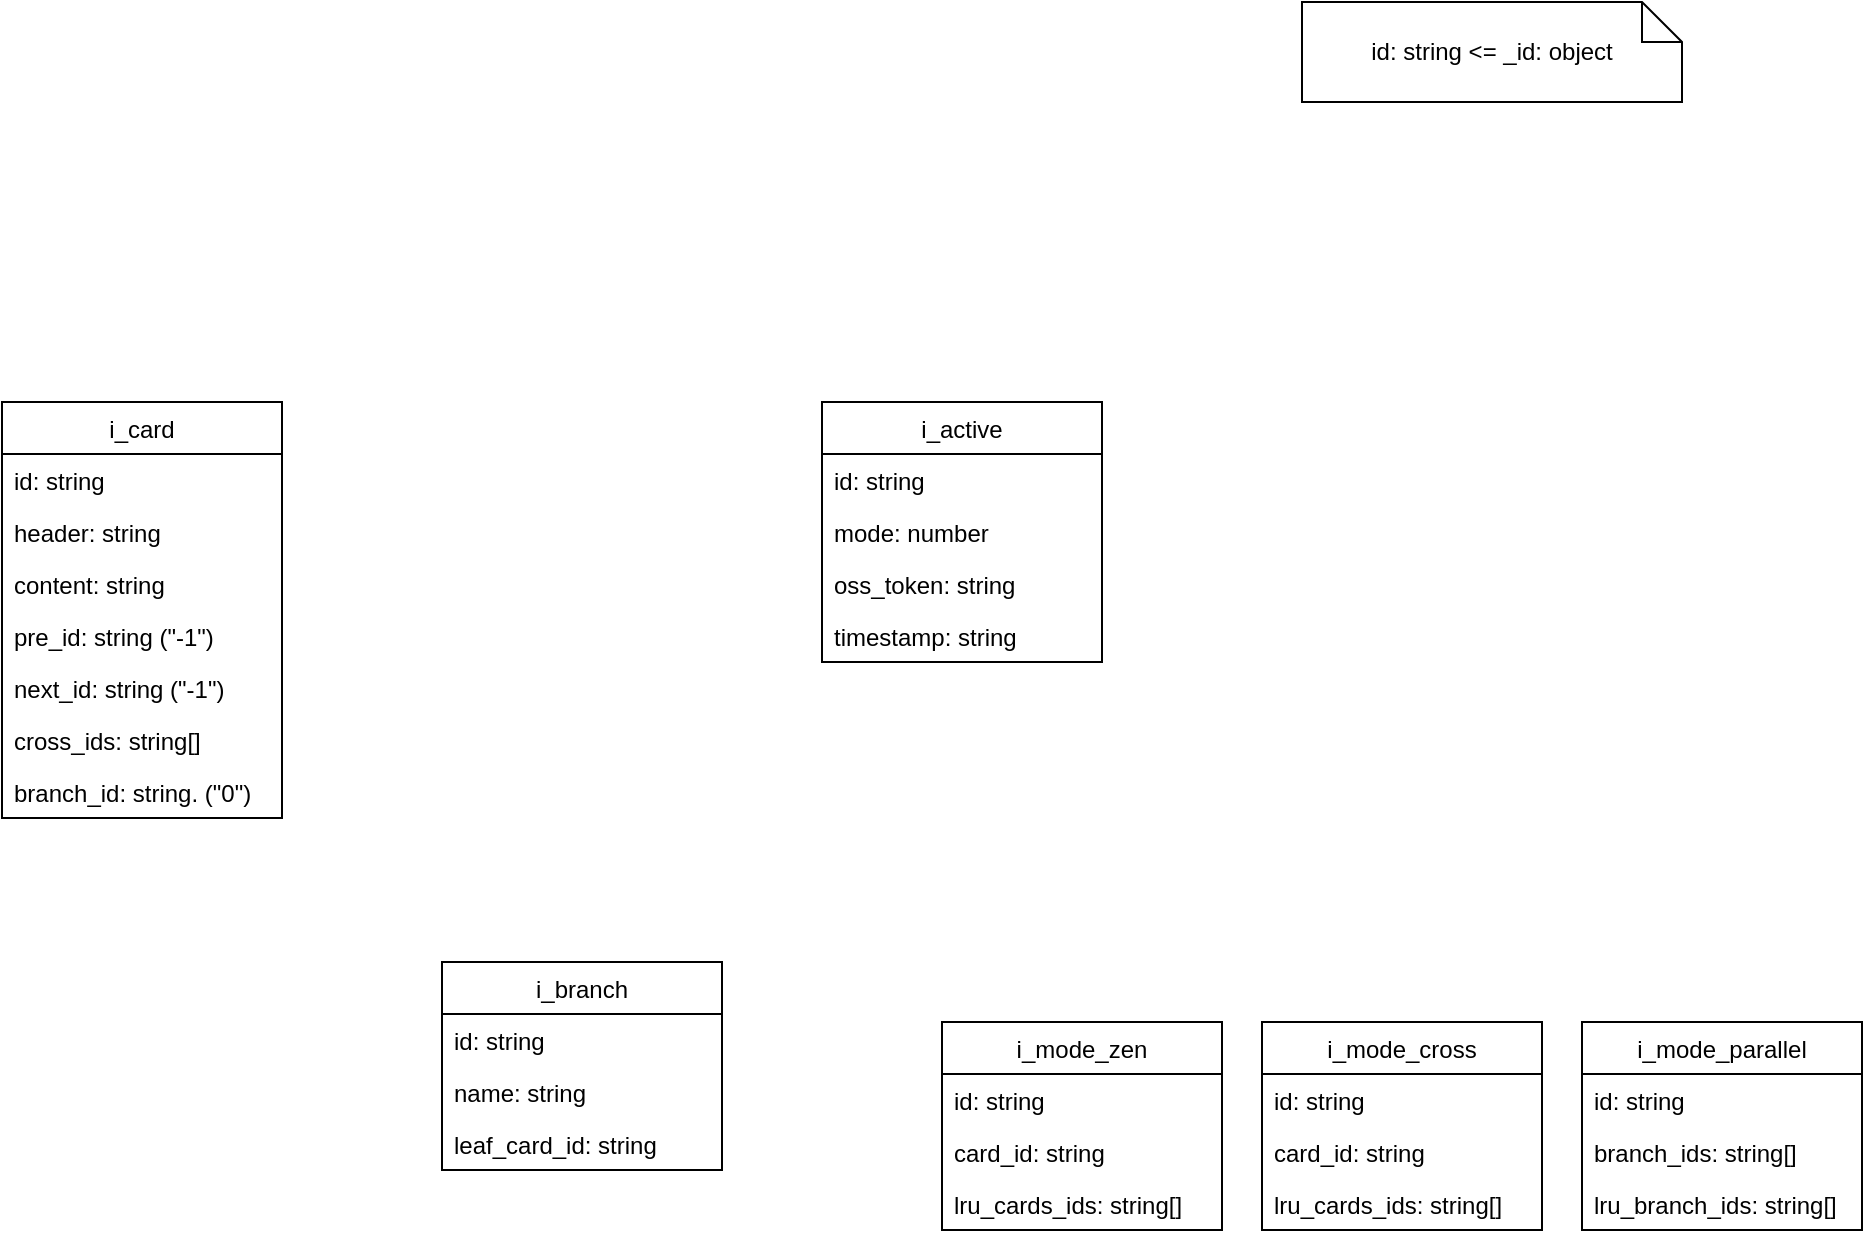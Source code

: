<mxfile version="20.1.4" type="github">
  <diagram id="brHRNUib6-N7Qcv4r5lc" name="第 1 页">
    <mxGraphModel dx="1298" dy="841" grid="1" gridSize="10" guides="1" tooltips="1" connect="1" arrows="1" fold="1" page="1" pageScale="1" pageWidth="827" pageHeight="1169" math="0" shadow="0">
      <root>
        <mxCell id="0" />
        <mxCell id="1" parent="0" />
        <mxCell id="I4OgpB5fA8a0hFI-P7JZ-1" value="i_card" style="swimlane;fontStyle=0;childLayout=stackLayout;horizontal=1;startSize=26;fillColor=none;horizontalStack=0;resizeParent=1;resizeParentMax=0;resizeLast=0;collapsible=1;marginBottom=0;" vertex="1" parent="1">
          <mxGeometry x="340" y="380" width="140" height="208" as="geometry" />
        </mxCell>
        <mxCell id="I4OgpB5fA8a0hFI-P7JZ-3" value="id: string" style="text;strokeColor=none;fillColor=none;align=left;verticalAlign=top;spacingLeft=4;spacingRight=4;overflow=hidden;rotatable=0;points=[[0,0.5],[1,0.5]];portConstraint=eastwest;" vertex="1" parent="I4OgpB5fA8a0hFI-P7JZ-1">
          <mxGeometry y="26" width="140" height="26" as="geometry" />
        </mxCell>
        <mxCell id="I4OgpB5fA8a0hFI-P7JZ-4" value="header: string" style="text;strokeColor=none;fillColor=none;align=left;verticalAlign=top;spacingLeft=4;spacingRight=4;overflow=hidden;rotatable=0;points=[[0,0.5],[1,0.5]];portConstraint=eastwest;" vertex="1" parent="I4OgpB5fA8a0hFI-P7JZ-1">
          <mxGeometry y="52" width="140" height="26" as="geometry" />
        </mxCell>
        <mxCell id="I4OgpB5fA8a0hFI-P7JZ-6" value="content: string" style="text;strokeColor=none;fillColor=none;align=left;verticalAlign=top;spacingLeft=4;spacingRight=4;overflow=hidden;rotatable=0;points=[[0,0.5],[1,0.5]];portConstraint=eastwest;" vertex="1" parent="I4OgpB5fA8a0hFI-P7JZ-1">
          <mxGeometry y="78" width="140" height="26" as="geometry" />
        </mxCell>
        <mxCell id="I4OgpB5fA8a0hFI-P7JZ-7" value="pre_id: string (&quot;-1&quot;)" style="text;strokeColor=none;fillColor=none;align=left;verticalAlign=top;spacingLeft=4;spacingRight=4;overflow=hidden;rotatable=0;points=[[0,0.5],[1,0.5]];portConstraint=eastwest;" vertex="1" parent="I4OgpB5fA8a0hFI-P7JZ-1">
          <mxGeometry y="104" width="140" height="26" as="geometry" />
        </mxCell>
        <mxCell id="I4OgpB5fA8a0hFI-P7JZ-8" value="next_id: string (&quot;-1&quot;)" style="text;strokeColor=none;fillColor=none;align=left;verticalAlign=top;spacingLeft=4;spacingRight=4;overflow=hidden;rotatable=0;points=[[0,0.5],[1,0.5]];portConstraint=eastwest;" vertex="1" parent="I4OgpB5fA8a0hFI-P7JZ-1">
          <mxGeometry y="130" width="140" height="26" as="geometry" />
        </mxCell>
        <mxCell id="I4OgpB5fA8a0hFI-P7JZ-9" value="cross_ids: string[]" style="text;strokeColor=none;fillColor=none;align=left;verticalAlign=top;spacingLeft=4;spacingRight=4;overflow=hidden;rotatable=0;points=[[0,0.5],[1,0.5]];portConstraint=eastwest;" vertex="1" parent="I4OgpB5fA8a0hFI-P7JZ-1">
          <mxGeometry y="156" width="140" height="26" as="geometry" />
        </mxCell>
        <mxCell id="I4OgpB5fA8a0hFI-P7JZ-10" value="branch_id: string. (&quot;0&quot;)" style="text;strokeColor=none;fillColor=none;align=left;verticalAlign=top;spacingLeft=4;spacingRight=4;overflow=hidden;rotatable=0;points=[[0,0.5],[1,0.5]];portConstraint=eastwest;" vertex="1" parent="I4OgpB5fA8a0hFI-P7JZ-1">
          <mxGeometry y="182" width="140" height="26" as="geometry" />
        </mxCell>
        <mxCell id="I4OgpB5fA8a0hFI-P7JZ-12" value="i_branch" style="swimlane;fontStyle=0;childLayout=stackLayout;horizontal=1;startSize=26;fillColor=none;horizontalStack=0;resizeParent=1;resizeParentMax=0;resizeLast=0;collapsible=1;marginBottom=0;" vertex="1" parent="1">
          <mxGeometry x="560" y="660" width="140" height="104" as="geometry" />
        </mxCell>
        <mxCell id="I4OgpB5fA8a0hFI-P7JZ-14" value="id: string" style="text;strokeColor=none;fillColor=none;align=left;verticalAlign=top;spacingLeft=4;spacingRight=4;overflow=hidden;rotatable=0;points=[[0,0.5],[1,0.5]];portConstraint=eastwest;" vertex="1" parent="I4OgpB5fA8a0hFI-P7JZ-12">
          <mxGeometry y="26" width="140" height="26" as="geometry" />
        </mxCell>
        <mxCell id="I4OgpB5fA8a0hFI-P7JZ-15" value="name: string" style="text;strokeColor=none;fillColor=none;align=left;verticalAlign=top;spacingLeft=4;spacingRight=4;overflow=hidden;rotatable=0;points=[[0,0.5],[1,0.5]];portConstraint=eastwest;" vertex="1" parent="I4OgpB5fA8a0hFI-P7JZ-12">
          <mxGeometry y="52" width="140" height="26" as="geometry" />
        </mxCell>
        <mxCell id="I4OgpB5fA8a0hFI-P7JZ-16" value="leaf_card_id: string" style="text;strokeColor=none;fillColor=none;align=left;verticalAlign=top;spacingLeft=4;spacingRight=4;overflow=hidden;rotatable=0;points=[[0,0.5],[1,0.5]];portConstraint=eastwest;" vertex="1" parent="I4OgpB5fA8a0hFI-P7JZ-12">
          <mxGeometry y="78" width="140" height="26" as="geometry" />
        </mxCell>
        <mxCell id="I4OgpB5fA8a0hFI-P7JZ-17" value="i_active" style="swimlane;fontStyle=0;childLayout=stackLayout;horizontal=1;startSize=26;fillColor=none;horizontalStack=0;resizeParent=1;resizeParentMax=0;resizeLast=0;collapsible=1;marginBottom=0;" vertex="1" parent="1">
          <mxGeometry x="750" y="380" width="140" height="130" as="geometry" />
        </mxCell>
        <mxCell id="I4OgpB5fA8a0hFI-P7JZ-19" value="id: string" style="text;strokeColor=none;fillColor=none;align=left;verticalAlign=top;spacingLeft=4;spacingRight=4;overflow=hidden;rotatable=0;points=[[0,0.5],[1,0.5]];portConstraint=eastwest;" vertex="1" parent="I4OgpB5fA8a0hFI-P7JZ-17">
          <mxGeometry y="26" width="140" height="26" as="geometry" />
        </mxCell>
        <mxCell id="I4OgpB5fA8a0hFI-P7JZ-20" value="mode: number" style="text;strokeColor=none;fillColor=none;align=left;verticalAlign=top;spacingLeft=4;spacingRight=4;overflow=hidden;rotatable=0;points=[[0,0.5],[1,0.5]];portConstraint=eastwest;" vertex="1" parent="I4OgpB5fA8a0hFI-P7JZ-17">
          <mxGeometry y="52" width="140" height="26" as="geometry" />
        </mxCell>
        <mxCell id="I4OgpB5fA8a0hFI-P7JZ-26" value="oss_token: string" style="text;strokeColor=none;fillColor=none;align=left;verticalAlign=top;spacingLeft=4;spacingRight=4;overflow=hidden;rotatable=0;points=[[0,0.5],[1,0.5]];portConstraint=eastwest;" vertex="1" parent="I4OgpB5fA8a0hFI-P7JZ-17">
          <mxGeometry y="78" width="140" height="26" as="geometry" />
        </mxCell>
        <mxCell id="I4OgpB5fA8a0hFI-P7JZ-27" value="timestamp: string" style="text;strokeColor=none;fillColor=none;align=left;verticalAlign=top;spacingLeft=4;spacingRight=4;overflow=hidden;rotatable=0;points=[[0,0.5],[1,0.5]];portConstraint=eastwest;" vertex="1" parent="I4OgpB5fA8a0hFI-P7JZ-17">
          <mxGeometry y="104" width="140" height="26" as="geometry" />
        </mxCell>
        <mxCell id="I4OgpB5fA8a0hFI-P7JZ-21" value="i_mode_zen" style="swimlane;fontStyle=0;childLayout=stackLayout;horizontal=1;startSize=26;fillColor=none;horizontalStack=0;resizeParent=1;resizeParentMax=0;resizeLast=0;collapsible=1;marginBottom=0;" vertex="1" parent="1">
          <mxGeometry x="810" y="690" width="140" height="104" as="geometry" />
        </mxCell>
        <mxCell id="I4OgpB5fA8a0hFI-P7JZ-23" value="id: string" style="text;strokeColor=none;fillColor=none;align=left;verticalAlign=top;spacingLeft=4;spacingRight=4;overflow=hidden;rotatable=0;points=[[0,0.5],[1,0.5]];portConstraint=eastwest;" vertex="1" parent="I4OgpB5fA8a0hFI-P7JZ-21">
          <mxGeometry y="26" width="140" height="26" as="geometry" />
        </mxCell>
        <mxCell id="I4OgpB5fA8a0hFI-P7JZ-24" value="card_id: string" style="text;strokeColor=none;fillColor=none;align=left;verticalAlign=top;spacingLeft=4;spacingRight=4;overflow=hidden;rotatable=0;points=[[0,0.5],[1,0.5]];portConstraint=eastwest;" vertex="1" parent="I4OgpB5fA8a0hFI-P7JZ-21">
          <mxGeometry y="52" width="140" height="26" as="geometry" />
        </mxCell>
        <mxCell id="I4OgpB5fA8a0hFI-P7JZ-25" value="lru_cards_ids: string[]" style="text;strokeColor=none;fillColor=none;align=left;verticalAlign=top;spacingLeft=4;spacingRight=4;overflow=hidden;rotatable=0;points=[[0,0.5],[1,0.5]];portConstraint=eastwest;" vertex="1" parent="I4OgpB5fA8a0hFI-P7JZ-21">
          <mxGeometry y="78" width="140" height="26" as="geometry" />
        </mxCell>
        <mxCell id="I4OgpB5fA8a0hFI-P7JZ-28" value="i_mode_cross" style="swimlane;fontStyle=0;childLayout=stackLayout;horizontal=1;startSize=26;fillColor=none;horizontalStack=0;resizeParent=1;resizeParentMax=0;resizeLast=0;collapsible=1;marginBottom=0;" vertex="1" parent="1">
          <mxGeometry x="970" y="690" width="140" height="104" as="geometry" />
        </mxCell>
        <mxCell id="I4OgpB5fA8a0hFI-P7JZ-30" value="id: string" style="text;strokeColor=none;fillColor=none;align=left;verticalAlign=top;spacingLeft=4;spacingRight=4;overflow=hidden;rotatable=0;points=[[0,0.5],[1,0.5]];portConstraint=eastwest;" vertex="1" parent="I4OgpB5fA8a0hFI-P7JZ-28">
          <mxGeometry y="26" width="140" height="26" as="geometry" />
        </mxCell>
        <mxCell id="I4OgpB5fA8a0hFI-P7JZ-31" value="card_id: string" style="text;strokeColor=none;fillColor=none;align=left;verticalAlign=top;spacingLeft=4;spacingRight=4;overflow=hidden;rotatable=0;points=[[0,0.5],[1,0.5]];portConstraint=eastwest;" vertex="1" parent="I4OgpB5fA8a0hFI-P7JZ-28">
          <mxGeometry y="52" width="140" height="26" as="geometry" />
        </mxCell>
        <mxCell id="I4OgpB5fA8a0hFI-P7JZ-32" value="lru_cards_ids: string[]" style="text;strokeColor=none;fillColor=none;align=left;verticalAlign=top;spacingLeft=4;spacingRight=4;overflow=hidden;rotatable=0;points=[[0,0.5],[1,0.5]];portConstraint=eastwest;" vertex="1" parent="I4OgpB5fA8a0hFI-P7JZ-28">
          <mxGeometry y="78" width="140" height="26" as="geometry" />
        </mxCell>
        <mxCell id="I4OgpB5fA8a0hFI-P7JZ-33" value="i_mode_parallel" style="swimlane;fontStyle=0;childLayout=stackLayout;horizontal=1;startSize=26;fillColor=none;horizontalStack=0;resizeParent=1;resizeParentMax=0;resizeLast=0;collapsible=1;marginBottom=0;" vertex="1" parent="1">
          <mxGeometry x="1130" y="690" width="140" height="104" as="geometry" />
        </mxCell>
        <mxCell id="I4OgpB5fA8a0hFI-P7JZ-35" value="id: string" style="text;strokeColor=none;fillColor=none;align=left;verticalAlign=top;spacingLeft=4;spacingRight=4;overflow=hidden;rotatable=0;points=[[0,0.5],[1,0.5]];portConstraint=eastwest;" vertex="1" parent="I4OgpB5fA8a0hFI-P7JZ-33">
          <mxGeometry y="26" width="140" height="26" as="geometry" />
        </mxCell>
        <mxCell id="I4OgpB5fA8a0hFI-P7JZ-36" value="branch_ids: string[]" style="text;strokeColor=none;fillColor=none;align=left;verticalAlign=top;spacingLeft=4;spacingRight=4;overflow=hidden;rotatable=0;points=[[0,0.5],[1,0.5]];portConstraint=eastwest;" vertex="1" parent="I4OgpB5fA8a0hFI-P7JZ-33">
          <mxGeometry y="52" width="140" height="26" as="geometry" />
        </mxCell>
        <mxCell id="I4OgpB5fA8a0hFI-P7JZ-37" value="lru_branch_ids: string[]" style="text;strokeColor=none;fillColor=none;align=left;verticalAlign=top;spacingLeft=4;spacingRight=4;overflow=hidden;rotatable=0;points=[[0,0.5],[1,0.5]];portConstraint=eastwest;" vertex="1" parent="I4OgpB5fA8a0hFI-P7JZ-33">
          <mxGeometry y="78" width="140" height="26" as="geometry" />
        </mxCell>
        <mxCell id="I4OgpB5fA8a0hFI-P7JZ-39" value="id: string &amp;lt;= _id: object" style="shape=note;size=20;whiteSpace=wrap;html=1;" vertex="1" parent="1">
          <mxGeometry x="990" y="180" width="190" height="50" as="geometry" />
        </mxCell>
      </root>
    </mxGraphModel>
  </diagram>
</mxfile>
